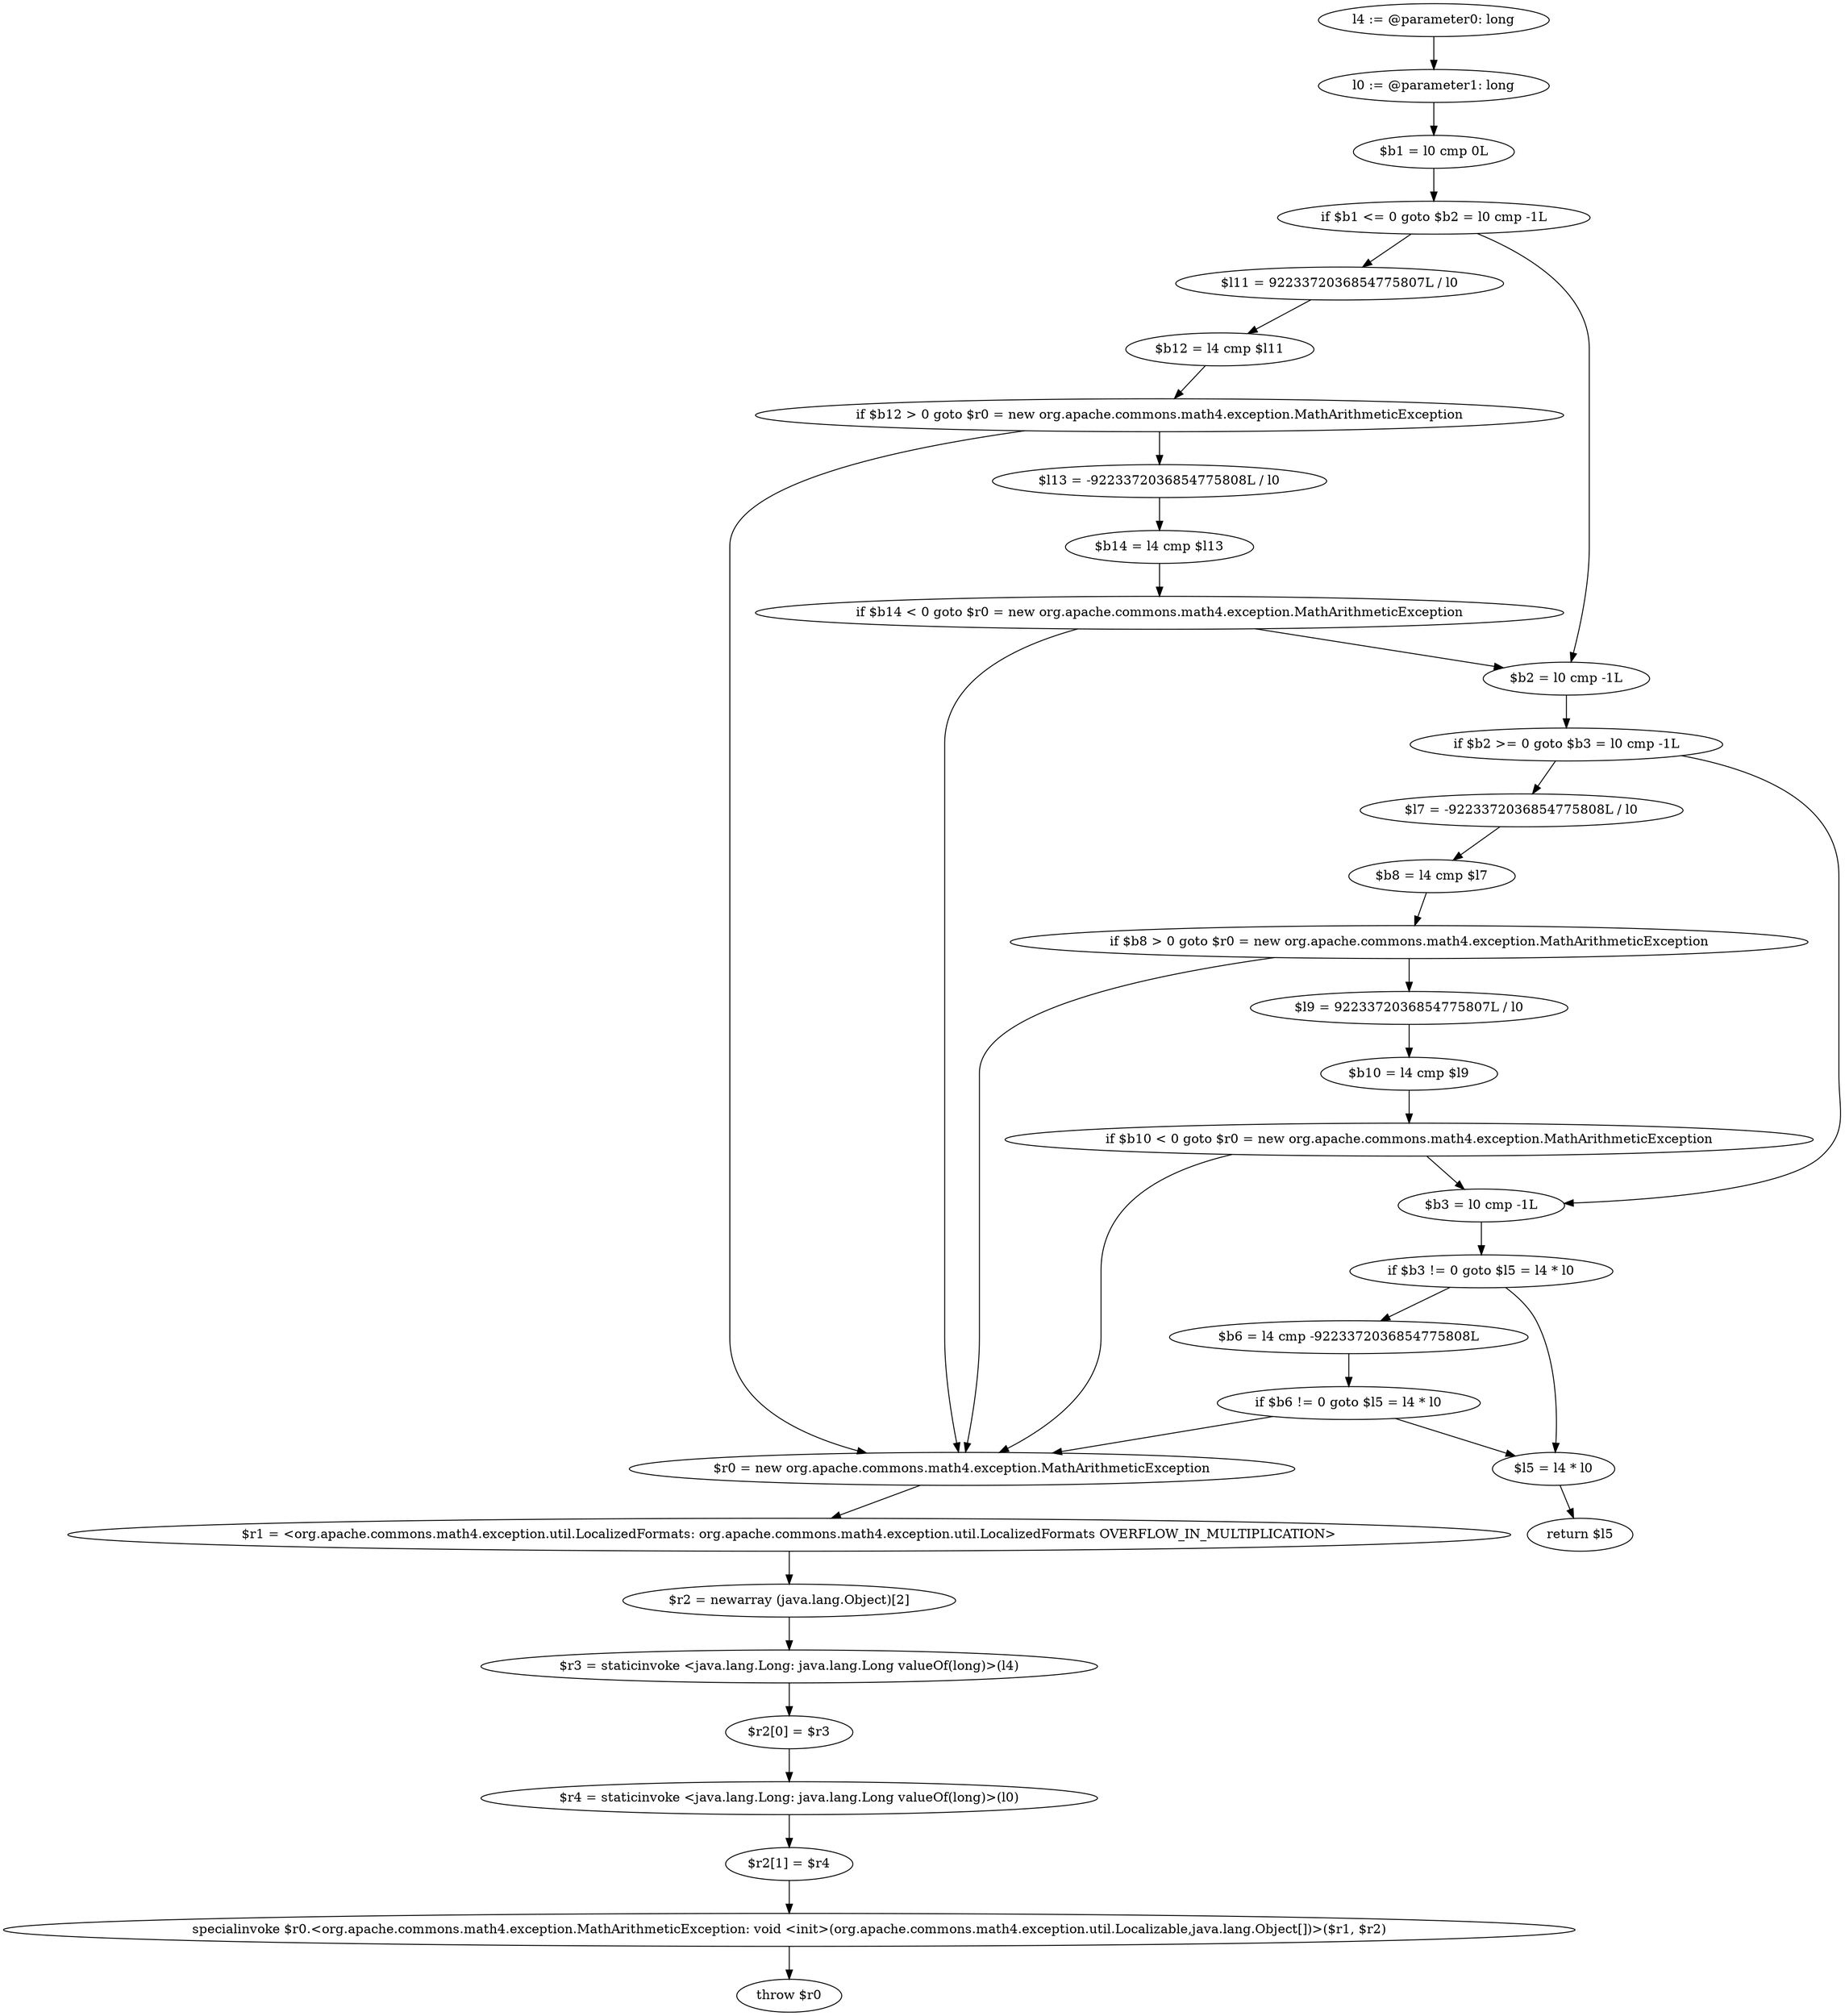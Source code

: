 digraph "unitGraph" {
    "l4 := @parameter0: long"
    "l0 := @parameter1: long"
    "$b1 = l0 cmp 0L"
    "if $b1 <= 0 goto $b2 = l0 cmp -1L"
    "$l11 = 9223372036854775807L / l0"
    "$b12 = l4 cmp $l11"
    "if $b12 > 0 goto $r0 = new org.apache.commons.math4.exception.MathArithmeticException"
    "$l13 = -9223372036854775808L / l0"
    "$b14 = l4 cmp $l13"
    "if $b14 < 0 goto $r0 = new org.apache.commons.math4.exception.MathArithmeticException"
    "$b2 = l0 cmp -1L"
    "if $b2 >= 0 goto $b3 = l0 cmp -1L"
    "$l7 = -9223372036854775808L / l0"
    "$b8 = l4 cmp $l7"
    "if $b8 > 0 goto $r0 = new org.apache.commons.math4.exception.MathArithmeticException"
    "$l9 = 9223372036854775807L / l0"
    "$b10 = l4 cmp $l9"
    "if $b10 < 0 goto $r0 = new org.apache.commons.math4.exception.MathArithmeticException"
    "$b3 = l0 cmp -1L"
    "if $b3 != 0 goto $l5 = l4 * l0"
    "$b6 = l4 cmp -9223372036854775808L"
    "if $b6 != 0 goto $l5 = l4 * l0"
    "$r0 = new org.apache.commons.math4.exception.MathArithmeticException"
    "$r1 = <org.apache.commons.math4.exception.util.LocalizedFormats: org.apache.commons.math4.exception.util.LocalizedFormats OVERFLOW_IN_MULTIPLICATION>"
    "$r2 = newarray (java.lang.Object)[2]"
    "$r3 = staticinvoke <java.lang.Long: java.lang.Long valueOf(long)>(l4)"
    "$r2[0] = $r3"
    "$r4 = staticinvoke <java.lang.Long: java.lang.Long valueOf(long)>(l0)"
    "$r2[1] = $r4"
    "specialinvoke $r0.<org.apache.commons.math4.exception.MathArithmeticException: void <init>(org.apache.commons.math4.exception.util.Localizable,java.lang.Object[])>($r1, $r2)"
    "throw $r0"
    "$l5 = l4 * l0"
    "return $l5"
    "l4 := @parameter0: long"->"l0 := @parameter1: long";
    "l0 := @parameter1: long"->"$b1 = l0 cmp 0L";
    "$b1 = l0 cmp 0L"->"if $b1 <= 0 goto $b2 = l0 cmp -1L";
    "if $b1 <= 0 goto $b2 = l0 cmp -1L"->"$l11 = 9223372036854775807L / l0";
    "if $b1 <= 0 goto $b2 = l0 cmp -1L"->"$b2 = l0 cmp -1L";
    "$l11 = 9223372036854775807L / l0"->"$b12 = l4 cmp $l11";
    "$b12 = l4 cmp $l11"->"if $b12 > 0 goto $r0 = new org.apache.commons.math4.exception.MathArithmeticException";
    "if $b12 > 0 goto $r0 = new org.apache.commons.math4.exception.MathArithmeticException"->"$l13 = -9223372036854775808L / l0";
    "if $b12 > 0 goto $r0 = new org.apache.commons.math4.exception.MathArithmeticException"->"$r0 = new org.apache.commons.math4.exception.MathArithmeticException";
    "$l13 = -9223372036854775808L / l0"->"$b14 = l4 cmp $l13";
    "$b14 = l4 cmp $l13"->"if $b14 < 0 goto $r0 = new org.apache.commons.math4.exception.MathArithmeticException";
    "if $b14 < 0 goto $r0 = new org.apache.commons.math4.exception.MathArithmeticException"->"$b2 = l0 cmp -1L";
    "if $b14 < 0 goto $r0 = new org.apache.commons.math4.exception.MathArithmeticException"->"$r0 = new org.apache.commons.math4.exception.MathArithmeticException";
    "$b2 = l0 cmp -1L"->"if $b2 >= 0 goto $b3 = l0 cmp -1L";
    "if $b2 >= 0 goto $b3 = l0 cmp -1L"->"$l7 = -9223372036854775808L / l0";
    "if $b2 >= 0 goto $b3 = l0 cmp -1L"->"$b3 = l0 cmp -1L";
    "$l7 = -9223372036854775808L / l0"->"$b8 = l4 cmp $l7";
    "$b8 = l4 cmp $l7"->"if $b8 > 0 goto $r0 = new org.apache.commons.math4.exception.MathArithmeticException";
    "if $b8 > 0 goto $r0 = new org.apache.commons.math4.exception.MathArithmeticException"->"$l9 = 9223372036854775807L / l0";
    "if $b8 > 0 goto $r0 = new org.apache.commons.math4.exception.MathArithmeticException"->"$r0 = new org.apache.commons.math4.exception.MathArithmeticException";
    "$l9 = 9223372036854775807L / l0"->"$b10 = l4 cmp $l9";
    "$b10 = l4 cmp $l9"->"if $b10 < 0 goto $r0 = new org.apache.commons.math4.exception.MathArithmeticException";
    "if $b10 < 0 goto $r0 = new org.apache.commons.math4.exception.MathArithmeticException"->"$b3 = l0 cmp -1L";
    "if $b10 < 0 goto $r0 = new org.apache.commons.math4.exception.MathArithmeticException"->"$r0 = new org.apache.commons.math4.exception.MathArithmeticException";
    "$b3 = l0 cmp -1L"->"if $b3 != 0 goto $l5 = l4 * l0";
    "if $b3 != 0 goto $l5 = l4 * l0"->"$b6 = l4 cmp -9223372036854775808L";
    "if $b3 != 0 goto $l5 = l4 * l0"->"$l5 = l4 * l0";
    "$b6 = l4 cmp -9223372036854775808L"->"if $b6 != 0 goto $l5 = l4 * l0";
    "if $b6 != 0 goto $l5 = l4 * l0"->"$r0 = new org.apache.commons.math4.exception.MathArithmeticException";
    "if $b6 != 0 goto $l5 = l4 * l0"->"$l5 = l4 * l0";
    "$r0 = new org.apache.commons.math4.exception.MathArithmeticException"->"$r1 = <org.apache.commons.math4.exception.util.LocalizedFormats: org.apache.commons.math4.exception.util.LocalizedFormats OVERFLOW_IN_MULTIPLICATION>";
    "$r1 = <org.apache.commons.math4.exception.util.LocalizedFormats: org.apache.commons.math4.exception.util.LocalizedFormats OVERFLOW_IN_MULTIPLICATION>"->"$r2 = newarray (java.lang.Object)[2]";
    "$r2 = newarray (java.lang.Object)[2]"->"$r3 = staticinvoke <java.lang.Long: java.lang.Long valueOf(long)>(l4)";
    "$r3 = staticinvoke <java.lang.Long: java.lang.Long valueOf(long)>(l4)"->"$r2[0] = $r3";
    "$r2[0] = $r3"->"$r4 = staticinvoke <java.lang.Long: java.lang.Long valueOf(long)>(l0)";
    "$r4 = staticinvoke <java.lang.Long: java.lang.Long valueOf(long)>(l0)"->"$r2[1] = $r4";
    "$r2[1] = $r4"->"specialinvoke $r0.<org.apache.commons.math4.exception.MathArithmeticException: void <init>(org.apache.commons.math4.exception.util.Localizable,java.lang.Object[])>($r1, $r2)";
    "specialinvoke $r0.<org.apache.commons.math4.exception.MathArithmeticException: void <init>(org.apache.commons.math4.exception.util.Localizable,java.lang.Object[])>($r1, $r2)"->"throw $r0";
    "$l5 = l4 * l0"->"return $l5";
}
